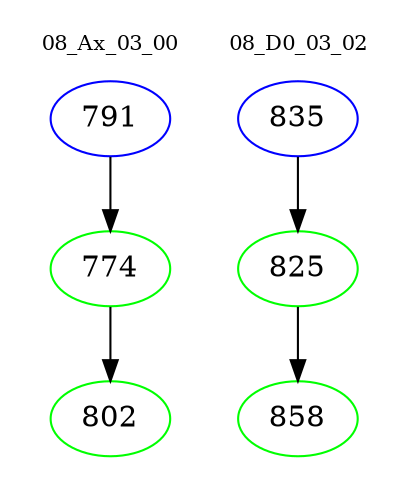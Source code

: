 digraph{
subgraph cluster_0 {
color = white
label = "08_Ax_03_00";
fontsize=10;
T0_791 [label="791", color="blue"]
T0_791 -> T0_774 [color="black"]
T0_774 [label="774", color="green"]
T0_774 -> T0_802 [color="black"]
T0_802 [label="802", color="green"]
}
subgraph cluster_1 {
color = white
label = "08_D0_03_02";
fontsize=10;
T1_835 [label="835", color="blue"]
T1_835 -> T1_825 [color="black"]
T1_825 [label="825", color="green"]
T1_825 -> T1_858 [color="black"]
T1_858 [label="858", color="green"]
}
}
